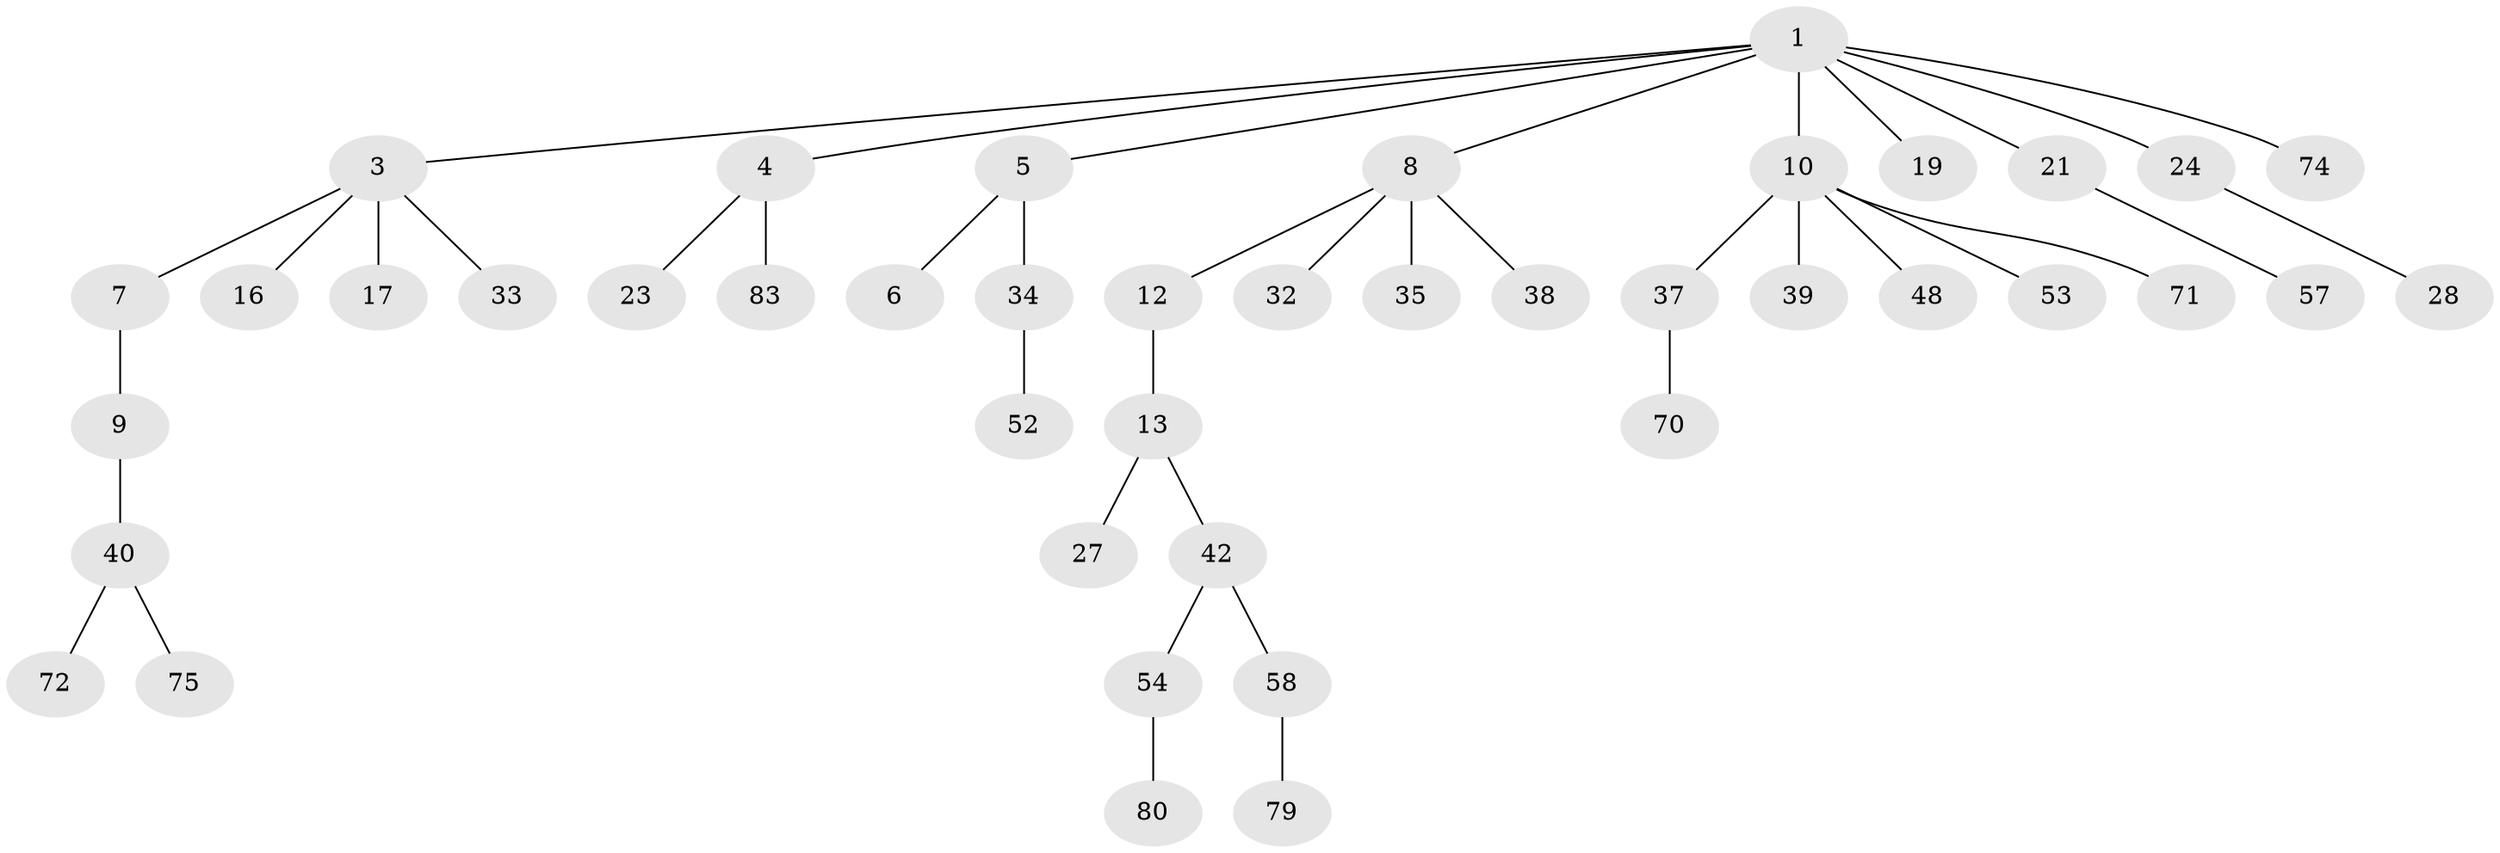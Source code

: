 // original degree distribution, {5: 0.03529411764705882, 6: 0.023529411764705882, 3: 0.1411764705882353, 4: 0.07058823529411765, 2: 0.2235294117647059, 1: 0.5058823529411764}
// Generated by graph-tools (version 1.1) at 2025/19/03/04/25 18:19:26]
// undirected, 42 vertices, 41 edges
graph export_dot {
graph [start="1"]
  node [color=gray90,style=filled];
  1 [super="+2"];
  3 [super="+25"];
  4;
  5 [super="+50"];
  6 [super="+11+62"];
  7;
  8 [super="+18+29"];
  9;
  10 [super="+15+30"];
  12 [super="+77"];
  13 [super="+14"];
  16;
  17 [super="+20"];
  19;
  21 [super="+56+26"];
  23 [super="+67+47"];
  24 [super="+31+36"];
  27 [super="+61"];
  28 [super="+60"];
  32;
  33 [super="+68"];
  34 [super="+44"];
  35;
  37 [super="+46"];
  38;
  39;
  40;
  42 [super="+65+51"];
  48;
  52 [super="+63"];
  53;
  54;
  57;
  58;
  70;
  71;
  72;
  74;
  75;
  79;
  80;
  83;
  1 -- 4;
  1 -- 8;
  1 -- 10;
  1 -- 24;
  1 -- 3;
  1 -- 19;
  1 -- 5;
  1 -- 21;
  1 -- 74;
  3 -- 7;
  3 -- 16;
  3 -- 17;
  3 -- 33;
  4 -- 23;
  4 -- 83;
  5 -- 6;
  5 -- 34;
  7 -- 9;
  8 -- 12;
  8 -- 32;
  8 -- 35;
  8 -- 38;
  9 -- 40;
  10 -- 37;
  10 -- 53;
  10 -- 48;
  10 -- 39;
  10 -- 71;
  12 -- 13;
  13 -- 27;
  13 -- 42;
  21 -- 57;
  24 -- 28;
  34 -- 52;
  37 -- 70;
  40 -- 72;
  40 -- 75;
  42 -- 54;
  42 -- 58;
  54 -- 80;
  58 -- 79;
}
